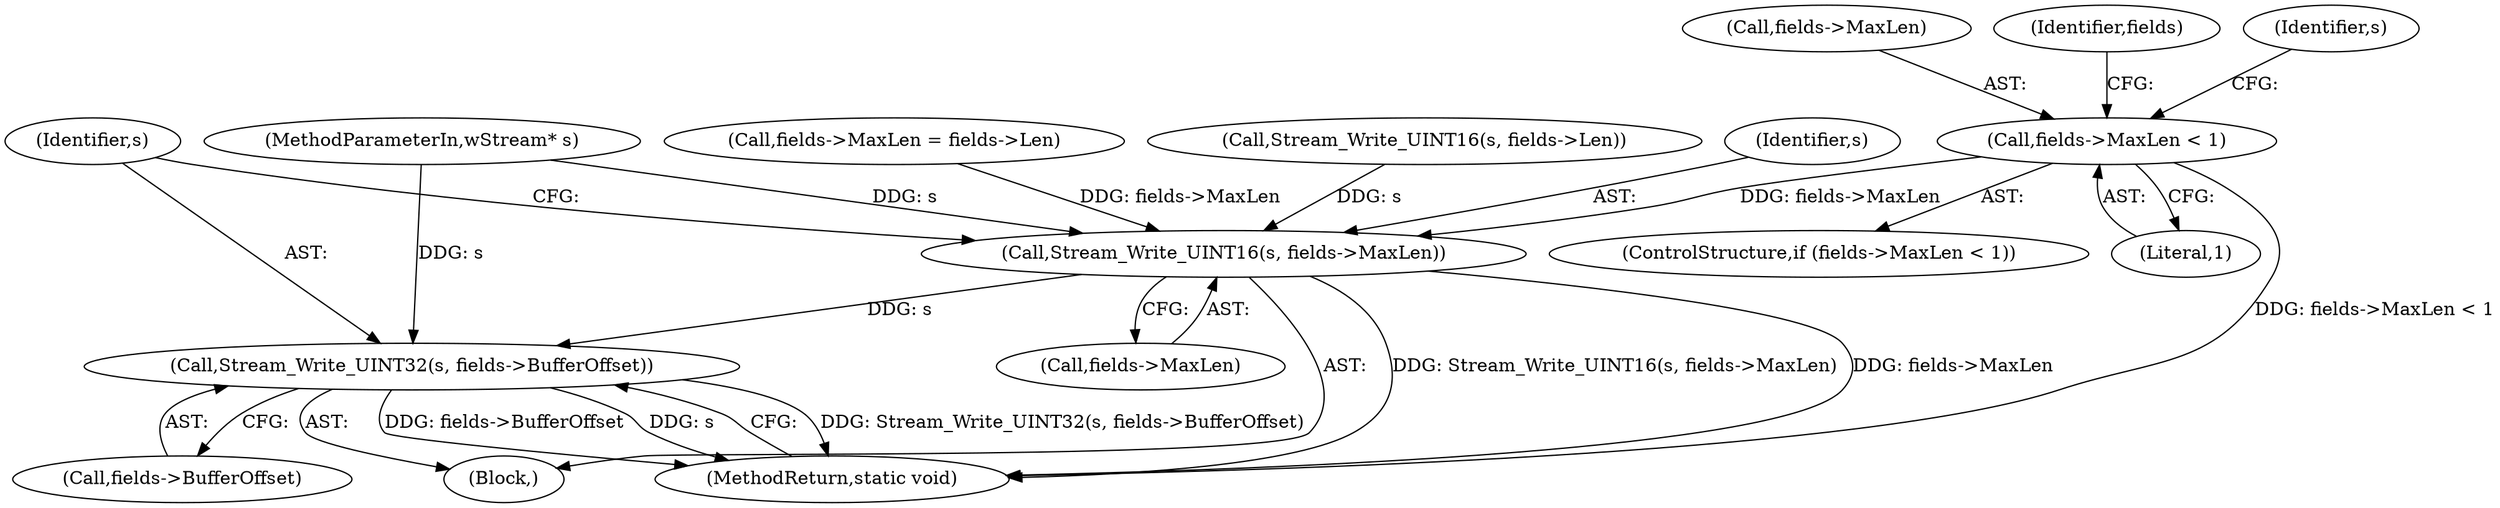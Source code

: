 digraph "0_FreeRDP_2ee663f39dc8dac3d9988e847db19b2d7e3ac8c6_6@pointer" {
"1000108" [label="(Call,fields->MaxLen < 1)"];
"1000125" [label="(Call,Stream_Write_UINT16(s, fields->MaxLen))"];
"1000130" [label="(Call,Stream_Write_UINT32(s, fields->BufferOffset))"];
"1000130" [label="(Call,Stream_Write_UINT32(s, fields->BufferOffset))"];
"1000113" [label="(Call,fields->MaxLen = fields->Len)"];
"1000109" [label="(Call,fields->MaxLen)"];
"1000132" [label="(Call,fields->BufferOffset)"];
"1000125" [label="(Call,Stream_Write_UINT16(s, fields->MaxLen))"];
"1000115" [label="(Identifier,fields)"];
"1000107" [label="(ControlStructure,if (fields->MaxLen < 1))"];
"1000135" [label="(MethodReturn,static void)"];
"1000121" [label="(Identifier,s)"];
"1000112" [label="(Literal,1)"];
"1000106" [label="(Block,)"];
"1000127" [label="(Call,fields->MaxLen)"];
"1000131" [label="(Identifier,s)"];
"1000120" [label="(Call,Stream_Write_UINT16(s, fields->Len))"];
"1000104" [label="(MethodParameterIn,wStream* s)"];
"1000108" [label="(Call,fields->MaxLen < 1)"];
"1000126" [label="(Identifier,s)"];
"1000108" -> "1000107"  [label="AST: "];
"1000108" -> "1000112"  [label="CFG: "];
"1000109" -> "1000108"  [label="AST: "];
"1000112" -> "1000108"  [label="AST: "];
"1000115" -> "1000108"  [label="CFG: "];
"1000121" -> "1000108"  [label="CFG: "];
"1000108" -> "1000135"  [label="DDG: fields->MaxLen < 1"];
"1000108" -> "1000125"  [label="DDG: fields->MaxLen"];
"1000125" -> "1000106"  [label="AST: "];
"1000125" -> "1000127"  [label="CFG: "];
"1000126" -> "1000125"  [label="AST: "];
"1000127" -> "1000125"  [label="AST: "];
"1000131" -> "1000125"  [label="CFG: "];
"1000125" -> "1000135"  [label="DDG: Stream_Write_UINT16(s, fields->MaxLen)"];
"1000125" -> "1000135"  [label="DDG: fields->MaxLen"];
"1000120" -> "1000125"  [label="DDG: s"];
"1000104" -> "1000125"  [label="DDG: s"];
"1000113" -> "1000125"  [label="DDG: fields->MaxLen"];
"1000125" -> "1000130"  [label="DDG: s"];
"1000130" -> "1000106"  [label="AST: "];
"1000130" -> "1000132"  [label="CFG: "];
"1000131" -> "1000130"  [label="AST: "];
"1000132" -> "1000130"  [label="AST: "];
"1000135" -> "1000130"  [label="CFG: "];
"1000130" -> "1000135"  [label="DDG: Stream_Write_UINT32(s, fields->BufferOffset)"];
"1000130" -> "1000135"  [label="DDG: fields->BufferOffset"];
"1000130" -> "1000135"  [label="DDG: s"];
"1000104" -> "1000130"  [label="DDG: s"];
}
